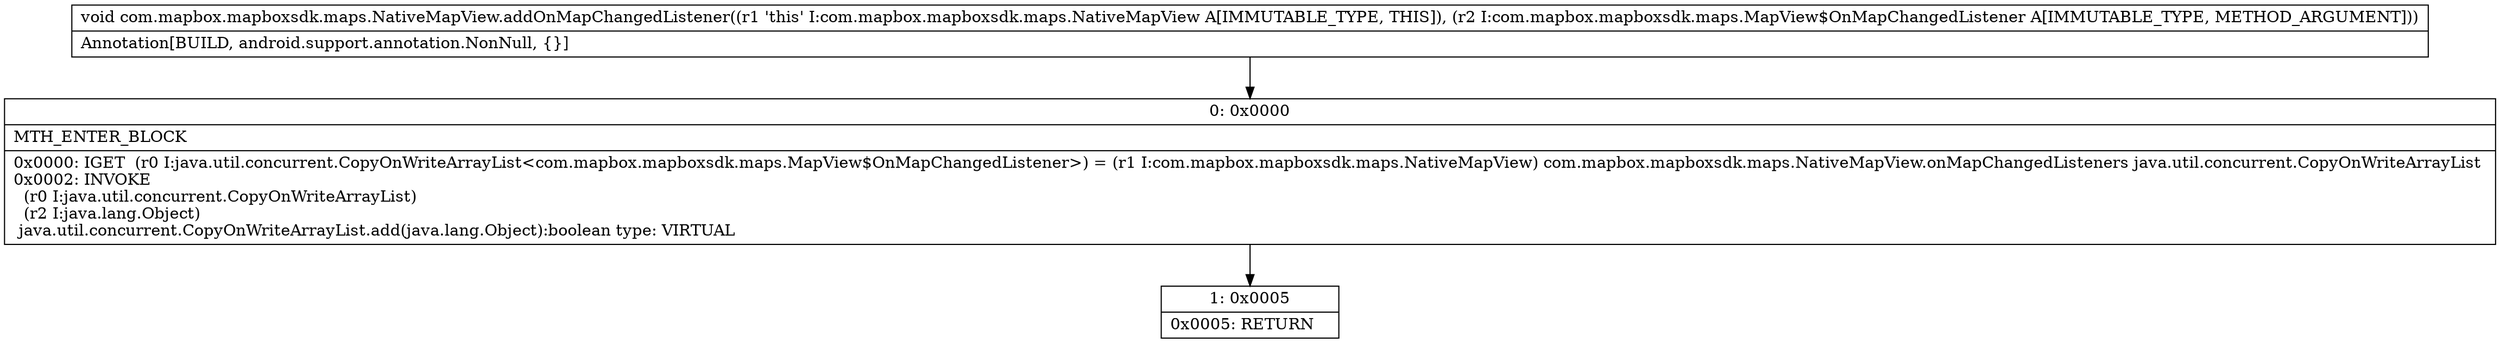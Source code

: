 digraph "CFG forcom.mapbox.mapboxsdk.maps.NativeMapView.addOnMapChangedListener(Lcom\/mapbox\/mapboxsdk\/maps\/MapView$OnMapChangedListener;)V" {
Node_0 [shape=record,label="{0\:\ 0x0000|MTH_ENTER_BLOCK\l|0x0000: IGET  (r0 I:java.util.concurrent.CopyOnWriteArrayList\<com.mapbox.mapboxsdk.maps.MapView$OnMapChangedListener\>) = (r1 I:com.mapbox.mapboxsdk.maps.NativeMapView) com.mapbox.mapboxsdk.maps.NativeMapView.onMapChangedListeners java.util.concurrent.CopyOnWriteArrayList \l0x0002: INVOKE  \l  (r0 I:java.util.concurrent.CopyOnWriteArrayList)\l  (r2 I:java.lang.Object)\l java.util.concurrent.CopyOnWriteArrayList.add(java.lang.Object):boolean type: VIRTUAL \l}"];
Node_1 [shape=record,label="{1\:\ 0x0005|0x0005: RETURN   \l}"];
MethodNode[shape=record,label="{void com.mapbox.mapboxsdk.maps.NativeMapView.addOnMapChangedListener((r1 'this' I:com.mapbox.mapboxsdk.maps.NativeMapView A[IMMUTABLE_TYPE, THIS]), (r2 I:com.mapbox.mapboxsdk.maps.MapView$OnMapChangedListener A[IMMUTABLE_TYPE, METHOD_ARGUMENT]))  | Annotation[BUILD, android.support.annotation.NonNull, \{\}]\l}"];
MethodNode -> Node_0;
Node_0 -> Node_1;
}

